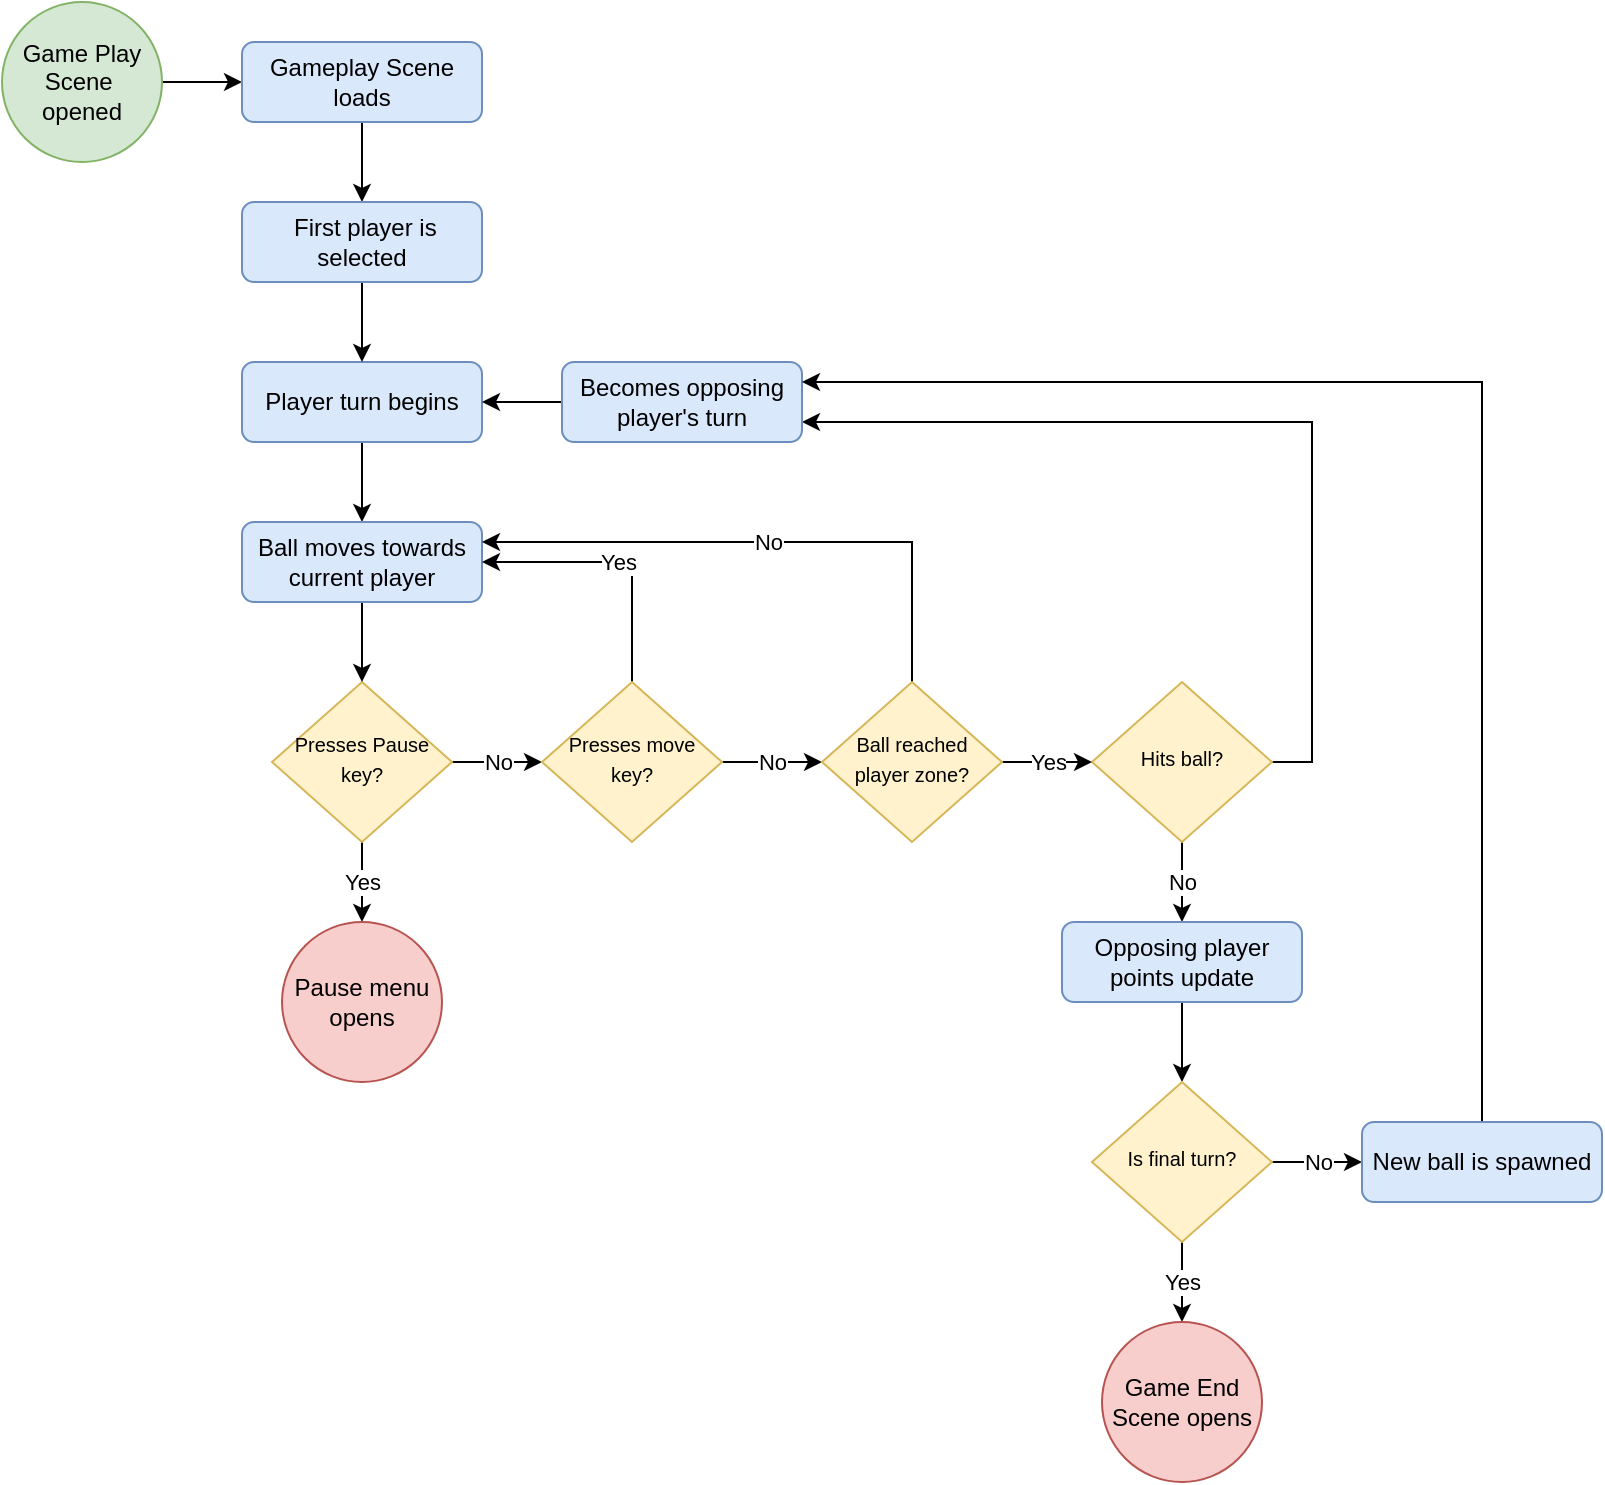 <mxfile version="14.7.3" type="github"><diagram id="C5RBs43oDa-KdzZeNtuy" name="Page-1"><mxGraphModel dx="1185" dy="635" grid="1" gridSize="10" guides="1" tooltips="1" connect="1" arrows="1" fold="1" page="1" pageScale="1" pageWidth="827" pageHeight="1169" math="0" shadow="0"><root><mxCell id="WIyWlLk6GJQsqaUBKTNV-0"/><mxCell id="WIyWlLk6GJQsqaUBKTNV-1" parent="WIyWlLk6GJQsqaUBKTNV-0"/><mxCell id="w46rc9Ggta0nKSejpY7C-8" style="edgeStyle=orthogonalEdgeStyle;rounded=0;orthogonalLoop=1;jettySize=auto;html=1;exitX=1;exitY=0.5;exitDx=0;exitDy=0;" parent="WIyWlLk6GJQsqaUBKTNV-1" source="w46rc9Ggta0nKSejpY7C-0" target="w46rc9Ggta0nKSejpY7C-7" edge="1"><mxGeometry relative="1" as="geometry"/></mxCell><mxCell id="w46rc9Ggta0nKSejpY7C-0" value="Game Play Scene&amp;nbsp;&lt;br&gt;opened" style="ellipse;whiteSpace=wrap;html=1;aspect=fixed;fillColor=#d5e8d4;strokeColor=#82b366;" parent="WIyWlLk6GJQsqaUBKTNV-1" vertex="1"><mxGeometry x="40" y="60" width="80" height="80" as="geometry"/></mxCell><mxCell id="w46rc9Ggta0nKSejpY7C-14" value="No" style="edgeStyle=orthogonalEdgeStyle;rounded=0;orthogonalLoop=1;jettySize=auto;html=1;exitX=0.5;exitY=1;exitDx=0;exitDy=0;entryX=0.5;entryY=0;entryDx=0;entryDy=0;" parent="WIyWlLk6GJQsqaUBKTNV-1" source="w46rc9Ggta0nKSejpY7C-5" target="Tm4pH8bPhfzeuyTJ1Fgy-13" edge="1"><mxGeometry relative="1" as="geometry"><mxPoint x="630" y="520" as="targetPoint"/></mxGeometry></mxCell><mxCell id="Tm4pH8bPhfzeuyTJ1Fgy-35" style="edgeStyle=orthogonalEdgeStyle;rounded=0;orthogonalLoop=1;jettySize=auto;html=1;exitX=1;exitY=0.5;exitDx=0;exitDy=0;entryX=1;entryY=0.75;entryDx=0;entryDy=0;" edge="1" parent="WIyWlLk6GJQsqaUBKTNV-1" source="w46rc9Ggta0nKSejpY7C-5" target="Tm4pH8bPhfzeuyTJ1Fgy-0"><mxGeometry relative="1" as="geometry"/></mxCell><mxCell id="w46rc9Ggta0nKSejpY7C-5" value="&lt;span style=&quot;font-size: 10px&quot;&gt;Hits ball?&lt;/span&gt;" style="rhombus;whiteSpace=wrap;html=1;shadow=0;fontFamily=Helvetica;fontSize=12;align=center;strokeWidth=1;spacing=6;spacingTop=-4;fillColor=#fff2cc;strokeColor=#d6b656;" parent="WIyWlLk6GJQsqaUBKTNV-1" vertex="1"><mxGeometry x="585" y="400" width="90" height="80" as="geometry"/></mxCell><mxCell id="Tm4pH8bPhfzeuyTJ1Fgy-6" value="" style="edgeStyle=orthogonalEdgeStyle;rounded=0;orthogonalLoop=1;jettySize=auto;html=1;" edge="1" parent="WIyWlLk6GJQsqaUBKTNV-1" source="w46rc9Ggta0nKSejpY7C-7" target="Tm4pH8bPhfzeuyTJ1Fgy-4"><mxGeometry relative="1" as="geometry"/></mxCell><mxCell id="w46rc9Ggta0nKSejpY7C-7" value="&lt;font style=&quot;font-size: 12px&quot;&gt;Gameplay Scene loads&lt;/font&gt;" style="rounded=1;whiteSpace=wrap;html=1;fillColor=#dae8fc;strokeColor=#6c8ebf;" parent="WIyWlLk6GJQsqaUBKTNV-1" vertex="1"><mxGeometry x="160" y="80" width="120" height="40" as="geometry"/></mxCell><mxCell id="Tm4pH8bPhfzeuyTJ1Fgy-17" value="" style="edgeStyle=orthogonalEdgeStyle;rounded=0;orthogonalLoop=1;jettySize=auto;html=1;" edge="1" parent="WIyWlLk6GJQsqaUBKTNV-1" source="w46rc9Ggta0nKSejpY7C-31" target="Tm4pH8bPhfzeuyTJ1Fgy-16"><mxGeometry relative="1" as="geometry"/></mxCell><mxCell id="w46rc9Ggta0nKSejpY7C-31" value="Player turn begins" style="rounded=1;whiteSpace=wrap;html=1;fillColor=#dae8fc;strokeColor=#6c8ebf;" parent="WIyWlLk6GJQsqaUBKTNV-1" vertex="1"><mxGeometry x="160" y="240" width="120" height="40" as="geometry"/></mxCell><mxCell id="Tm4pH8bPhfzeuyTJ1Fgy-42" style="edgeStyle=orthogonalEdgeStyle;rounded=0;orthogonalLoop=1;jettySize=auto;html=1;exitX=0;exitY=0.5;exitDx=0;exitDy=0;entryX=1;entryY=0.5;entryDx=0;entryDy=0;" edge="1" parent="WIyWlLk6GJQsqaUBKTNV-1" source="Tm4pH8bPhfzeuyTJ1Fgy-0" target="w46rc9Ggta0nKSejpY7C-31"><mxGeometry relative="1" as="geometry"/></mxCell><mxCell id="Tm4pH8bPhfzeuyTJ1Fgy-0" value="Becomes opposing player's turn" style="rounded=1;whiteSpace=wrap;html=1;fillColor=#dae8fc;strokeColor=#6c8ebf;" vertex="1" parent="WIyWlLk6GJQsqaUBKTNV-1"><mxGeometry x="320" y="240" width="120" height="40" as="geometry"/></mxCell><mxCell id="Tm4pH8bPhfzeuyTJ1Fgy-7" value="" style="edgeStyle=orthogonalEdgeStyle;rounded=0;orthogonalLoop=1;jettySize=auto;html=1;" edge="1" parent="WIyWlLk6GJQsqaUBKTNV-1" source="Tm4pH8bPhfzeuyTJ1Fgy-4" target="w46rc9Ggta0nKSejpY7C-31"><mxGeometry relative="1" as="geometry"/></mxCell><mxCell id="Tm4pH8bPhfzeuyTJ1Fgy-4" value="&lt;font style=&quot;font-size: 12px&quot;&gt;&amp;nbsp;First player is selected&lt;/font&gt;" style="rounded=1;whiteSpace=wrap;html=1;fillColor=#dae8fc;strokeColor=#6c8ebf;" vertex="1" parent="WIyWlLk6GJQsqaUBKTNV-1"><mxGeometry x="160" y="160" width="120" height="40" as="geometry"/></mxCell><mxCell id="Tm4pH8bPhfzeuyTJ1Fgy-10" value="Yes" style="edgeStyle=orthogonalEdgeStyle;rounded=0;orthogonalLoop=1;jettySize=auto;html=1;exitX=0.5;exitY=1;exitDx=0;exitDy=0;" edge="1" parent="WIyWlLk6GJQsqaUBKTNV-1" source="Tm4pH8bPhfzeuyTJ1Fgy-8" target="Tm4pH8bPhfzeuyTJ1Fgy-9"><mxGeometry relative="1" as="geometry"/></mxCell><mxCell id="Tm4pH8bPhfzeuyTJ1Fgy-27" value="No" style="edgeStyle=orthogonalEdgeStyle;rounded=0;orthogonalLoop=1;jettySize=auto;html=1;exitX=1;exitY=0.5;exitDx=0;exitDy=0;entryX=0;entryY=0.5;entryDx=0;entryDy=0;" edge="1" parent="WIyWlLk6GJQsqaUBKTNV-1" source="Tm4pH8bPhfzeuyTJ1Fgy-8" target="Tm4pH8bPhfzeuyTJ1Fgy-25"><mxGeometry relative="1" as="geometry"/></mxCell><mxCell id="Tm4pH8bPhfzeuyTJ1Fgy-8" value="&lt;span style=&quot;font-size: 10px&quot;&gt;Presses Pause key?&lt;/span&gt;" style="rhombus;whiteSpace=wrap;html=1;shadow=0;fontFamily=Helvetica;fontSize=12;align=center;strokeWidth=1;spacing=6;spacingTop=-4;fillColor=#fff2cc;strokeColor=#d6b656;" vertex="1" parent="WIyWlLk6GJQsqaUBKTNV-1"><mxGeometry x="175" y="400" width="90" height="80" as="geometry"/></mxCell><mxCell id="Tm4pH8bPhfzeuyTJ1Fgy-9" value="Pause menu opens" style="ellipse;whiteSpace=wrap;html=1;aspect=fixed;fillColor=#f8cecc;strokeColor=#b85450;" vertex="1" parent="WIyWlLk6GJQsqaUBKTNV-1"><mxGeometry x="180" y="520" width="80" height="80" as="geometry"/></mxCell><mxCell id="Tm4pH8bPhfzeuyTJ1Fgy-21" value="" style="edgeStyle=orthogonalEdgeStyle;rounded=0;orthogonalLoop=1;jettySize=auto;html=1;" edge="1" parent="WIyWlLk6GJQsqaUBKTNV-1" source="Tm4pH8bPhfzeuyTJ1Fgy-13" target="Tm4pH8bPhfzeuyTJ1Fgy-20"><mxGeometry relative="1" as="geometry"/></mxCell><mxCell id="Tm4pH8bPhfzeuyTJ1Fgy-13" value="Opposing player points update" style="rounded=1;whiteSpace=wrap;html=1;fillColor=#dae8fc;strokeColor=#6c8ebf;" vertex="1" parent="WIyWlLk6GJQsqaUBKTNV-1"><mxGeometry x="570" y="520" width="120" height="40" as="geometry"/></mxCell><mxCell id="Tm4pH8bPhfzeuyTJ1Fgy-18" style="edgeStyle=orthogonalEdgeStyle;rounded=0;orthogonalLoop=1;jettySize=auto;html=1;exitX=0.5;exitY=1;exitDx=0;exitDy=0;entryX=0.5;entryY=0;entryDx=0;entryDy=0;" edge="1" parent="WIyWlLk6GJQsqaUBKTNV-1" source="Tm4pH8bPhfzeuyTJ1Fgy-16" target="Tm4pH8bPhfzeuyTJ1Fgy-8"><mxGeometry relative="1" as="geometry"><mxPoint x="220" y="400" as="targetPoint"/></mxGeometry></mxCell><mxCell id="Tm4pH8bPhfzeuyTJ1Fgy-16" value="Ball moves towards current player" style="rounded=1;whiteSpace=wrap;html=1;fillColor=#dae8fc;strokeColor=#6c8ebf;" vertex="1" parent="WIyWlLk6GJQsqaUBKTNV-1"><mxGeometry x="160" y="320" width="120" height="40" as="geometry"/></mxCell><mxCell id="Tm4pH8bPhfzeuyTJ1Fgy-24" value="Yes" style="edgeStyle=orthogonalEdgeStyle;rounded=0;orthogonalLoop=1;jettySize=auto;html=1;" edge="1" parent="WIyWlLk6GJQsqaUBKTNV-1" source="Tm4pH8bPhfzeuyTJ1Fgy-20" target="Tm4pH8bPhfzeuyTJ1Fgy-23"><mxGeometry relative="1" as="geometry"/></mxCell><mxCell id="Tm4pH8bPhfzeuyTJ1Fgy-40" value="No" style="edgeStyle=orthogonalEdgeStyle;rounded=0;orthogonalLoop=1;jettySize=auto;html=1;" edge="1" parent="WIyWlLk6GJQsqaUBKTNV-1" source="Tm4pH8bPhfzeuyTJ1Fgy-20" target="Tm4pH8bPhfzeuyTJ1Fgy-38"><mxGeometry relative="1" as="geometry"/></mxCell><mxCell id="Tm4pH8bPhfzeuyTJ1Fgy-20" value="&lt;span style=&quot;font-size: 10px&quot;&gt;Is final turn?&lt;/span&gt;" style="rhombus;whiteSpace=wrap;html=1;shadow=0;fontFamily=Helvetica;fontSize=12;align=center;strokeWidth=1;spacing=6;spacingTop=-4;fillColor=#fff2cc;strokeColor=#d6b656;" vertex="1" parent="WIyWlLk6GJQsqaUBKTNV-1"><mxGeometry x="585" y="600" width="90" height="80" as="geometry"/></mxCell><mxCell id="Tm4pH8bPhfzeuyTJ1Fgy-23" value="Game End Scene opens" style="ellipse;whiteSpace=wrap;html=1;aspect=fixed;fillColor=#f8cecc;strokeColor=#b85450;" vertex="1" parent="WIyWlLk6GJQsqaUBKTNV-1"><mxGeometry x="590" y="720" width="80" height="80" as="geometry"/></mxCell><mxCell id="Tm4pH8bPhfzeuyTJ1Fgy-26" value="Yes" style="edgeStyle=orthogonalEdgeStyle;rounded=0;orthogonalLoop=1;jettySize=auto;html=1;exitX=0.5;exitY=0;exitDx=0;exitDy=0;entryX=1;entryY=0.5;entryDx=0;entryDy=0;" edge="1" parent="WIyWlLk6GJQsqaUBKTNV-1" source="Tm4pH8bPhfzeuyTJ1Fgy-25" target="Tm4pH8bPhfzeuyTJ1Fgy-16"><mxGeometry relative="1" as="geometry"/></mxCell><mxCell id="Tm4pH8bPhfzeuyTJ1Fgy-32" value="No" style="edgeStyle=orthogonalEdgeStyle;rounded=0;orthogonalLoop=1;jettySize=auto;html=1;" edge="1" parent="WIyWlLk6GJQsqaUBKTNV-1" source="Tm4pH8bPhfzeuyTJ1Fgy-25" target="Tm4pH8bPhfzeuyTJ1Fgy-31"><mxGeometry relative="1" as="geometry"/></mxCell><mxCell id="Tm4pH8bPhfzeuyTJ1Fgy-25" value="&lt;span style=&quot;font-size: 10px&quot;&gt;Presses move key?&lt;/span&gt;" style="rhombus;whiteSpace=wrap;html=1;shadow=0;fontFamily=Helvetica;fontSize=12;align=center;strokeWidth=1;spacing=6;spacingTop=-4;fillColor=#fff2cc;strokeColor=#d6b656;" vertex="1" parent="WIyWlLk6GJQsqaUBKTNV-1"><mxGeometry x="310" y="400" width="90" height="80" as="geometry"/></mxCell><mxCell id="Tm4pH8bPhfzeuyTJ1Fgy-33" value="Yes" style="edgeStyle=orthogonalEdgeStyle;rounded=0;orthogonalLoop=1;jettySize=auto;html=1;" edge="1" parent="WIyWlLk6GJQsqaUBKTNV-1" source="Tm4pH8bPhfzeuyTJ1Fgy-31" target="w46rc9Ggta0nKSejpY7C-5"><mxGeometry relative="1" as="geometry"/></mxCell><mxCell id="Tm4pH8bPhfzeuyTJ1Fgy-34" value="No" style="edgeStyle=orthogonalEdgeStyle;rounded=0;orthogonalLoop=1;jettySize=auto;html=1;exitX=0.5;exitY=0;exitDx=0;exitDy=0;entryX=1;entryY=0.25;entryDx=0;entryDy=0;" edge="1" parent="WIyWlLk6GJQsqaUBKTNV-1" source="Tm4pH8bPhfzeuyTJ1Fgy-31" target="Tm4pH8bPhfzeuyTJ1Fgy-16"><mxGeometry relative="1" as="geometry"/></mxCell><mxCell id="Tm4pH8bPhfzeuyTJ1Fgy-31" value="&lt;span style=&quot;font-size: 10px&quot;&gt;Ball reached player zone?&lt;/span&gt;" style="rhombus;whiteSpace=wrap;html=1;shadow=0;fontFamily=Helvetica;fontSize=12;align=center;strokeWidth=1;spacing=6;spacingTop=-4;fillColor=#fff2cc;strokeColor=#d6b656;" vertex="1" parent="WIyWlLk6GJQsqaUBKTNV-1"><mxGeometry x="450" y="400" width="90" height="80" as="geometry"/></mxCell><mxCell id="Tm4pH8bPhfzeuyTJ1Fgy-41" style="edgeStyle=orthogonalEdgeStyle;rounded=0;orthogonalLoop=1;jettySize=auto;html=1;entryX=1;entryY=0.25;entryDx=0;entryDy=0;" edge="1" parent="WIyWlLk6GJQsqaUBKTNV-1" source="Tm4pH8bPhfzeuyTJ1Fgy-38" target="Tm4pH8bPhfzeuyTJ1Fgy-0"><mxGeometry relative="1" as="geometry"><Array as="points"><mxPoint x="780" y="250"/></Array></mxGeometry></mxCell><mxCell id="Tm4pH8bPhfzeuyTJ1Fgy-38" value="New ball is spawned" style="rounded=1;whiteSpace=wrap;html=1;fillColor=#dae8fc;strokeColor=#6c8ebf;" vertex="1" parent="WIyWlLk6GJQsqaUBKTNV-1"><mxGeometry x="720" y="620" width="120" height="40" as="geometry"/></mxCell></root></mxGraphModel></diagram></mxfile>